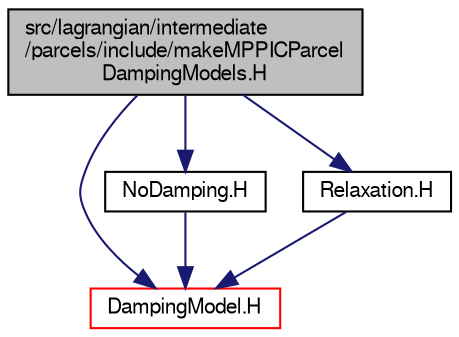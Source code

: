 digraph "src/lagrangian/intermediate/parcels/include/makeMPPICParcelDampingModels.H"
{
  bgcolor="transparent";
  edge [fontname="FreeSans",fontsize="10",labelfontname="FreeSans",labelfontsize="10"];
  node [fontname="FreeSans",fontsize="10",shape=record];
  Node0 [label="src/lagrangian/intermediate\l/parcels/include/makeMPPICParcel\lDampingModels.H",height=0.2,width=0.4,color="black", fillcolor="grey75", style="filled", fontcolor="black"];
  Node0 -> Node1 [color="midnightblue",fontsize="10",style="solid",fontname="FreeSans"];
  Node1 [label="DampingModel.H",height=0.2,width=0.4,color="red",URL="$a06065.html"];
  Node0 -> Node88 [color="midnightblue",fontsize="10",style="solid",fontname="FreeSans"];
  Node88 [label="NoDamping.H",height=0.2,width=0.4,color="black",URL="$a06071.html"];
  Node88 -> Node1 [color="midnightblue",fontsize="10",style="solid",fontname="FreeSans"];
  Node0 -> Node89 [color="midnightblue",fontsize="10",style="solid",fontname="FreeSans"];
  Node89 [label="Relaxation.H",height=0.2,width=0.4,color="black",URL="$a06077.html"];
  Node89 -> Node1 [color="midnightblue",fontsize="10",style="solid",fontname="FreeSans"];
}

